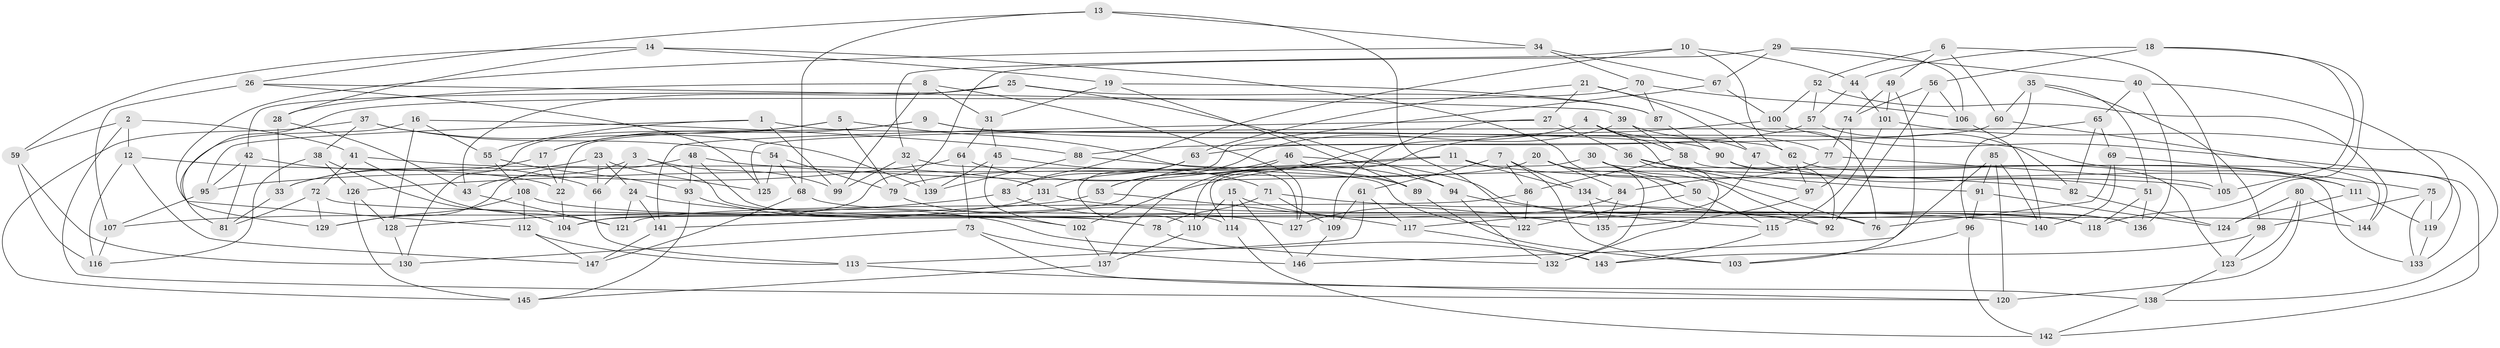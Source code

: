 // Generated by graph-tools (version 1.1) at 2025/37/03/09/25 02:37:53]
// undirected, 147 vertices, 294 edges
graph export_dot {
graph [start="1"]
  node [color=gray90,style=filled];
  1;
  2;
  3;
  4;
  5;
  6;
  7;
  8;
  9;
  10;
  11;
  12;
  13;
  14;
  15;
  16;
  17;
  18;
  19;
  20;
  21;
  22;
  23;
  24;
  25;
  26;
  27;
  28;
  29;
  30;
  31;
  32;
  33;
  34;
  35;
  36;
  37;
  38;
  39;
  40;
  41;
  42;
  43;
  44;
  45;
  46;
  47;
  48;
  49;
  50;
  51;
  52;
  53;
  54;
  55;
  56;
  57;
  58;
  59;
  60;
  61;
  62;
  63;
  64;
  65;
  66;
  67;
  68;
  69;
  70;
  71;
  72;
  73;
  74;
  75;
  76;
  77;
  78;
  79;
  80;
  81;
  82;
  83;
  84;
  85;
  86;
  87;
  88;
  89;
  90;
  91;
  92;
  93;
  94;
  95;
  96;
  97;
  98;
  99;
  100;
  101;
  102;
  103;
  104;
  105;
  106;
  107;
  108;
  109;
  110;
  111;
  112;
  113;
  114;
  115;
  116;
  117;
  118;
  119;
  120;
  121;
  122;
  123;
  124;
  125;
  126;
  127;
  128;
  129;
  130;
  131;
  132;
  133;
  134;
  135;
  136;
  137;
  138;
  139;
  140;
  141;
  142;
  143;
  144;
  145;
  146;
  147;
  1 -- 99;
  1 -- 55;
  1 -- 90;
  1 -- 95;
  2 -- 12;
  2 -- 41;
  2 -- 120;
  2 -- 59;
  3 -- 78;
  3 -- 43;
  3 -- 99;
  3 -- 66;
  4 -- 53;
  4 -- 58;
  4 -- 47;
  4 -- 76;
  5 -- 130;
  5 -- 17;
  5 -- 79;
  5 -- 127;
  6 -- 52;
  6 -- 49;
  6 -- 105;
  6 -- 60;
  7 -- 61;
  7 -- 103;
  7 -- 134;
  7 -- 86;
  8 -- 31;
  8 -- 99;
  8 -- 28;
  8 -- 127;
  9 -- 62;
  9 -- 17;
  9 -- 22;
  9 -- 111;
  10 -- 44;
  10 -- 83;
  10 -- 62;
  10 -- 32;
  11 -- 134;
  11 -- 105;
  11 -- 102;
  11 -- 126;
  12 -- 147;
  12 -- 22;
  12 -- 116;
  13 -- 34;
  13 -- 122;
  13 -- 26;
  13 -- 68;
  14 -- 19;
  14 -- 50;
  14 -- 28;
  14 -- 59;
  15 -- 110;
  15 -- 114;
  15 -- 146;
  15 -- 135;
  16 -- 88;
  16 -- 128;
  16 -- 81;
  16 -- 55;
  17 -- 22;
  17 -- 33;
  18 -- 105;
  18 -- 56;
  18 -- 118;
  18 -- 44;
  19 -- 89;
  19 -- 31;
  19 -- 87;
  20 -- 136;
  20 -- 132;
  20 -- 84;
  20 -- 79;
  21 -- 76;
  21 -- 27;
  21 -- 47;
  21 -- 63;
  22 -- 104;
  23 -- 33;
  23 -- 24;
  23 -- 125;
  23 -- 66;
  24 -- 143;
  24 -- 121;
  24 -- 141;
  25 -- 94;
  25 -- 42;
  25 -- 43;
  25 -- 87;
  26 -- 107;
  26 -- 125;
  26 -- 39;
  27 -- 141;
  27 -- 109;
  27 -- 36;
  28 -- 33;
  28 -- 43;
  29 -- 67;
  29 -- 104;
  29 -- 106;
  29 -- 40;
  30 -- 133;
  30 -- 50;
  30 -- 92;
  30 -- 114;
  31 -- 64;
  31 -- 45;
  32 -- 122;
  32 -- 139;
  32 -- 99;
  33 -- 81;
  34 -- 70;
  34 -- 112;
  34 -- 67;
  35 -- 51;
  35 -- 96;
  35 -- 98;
  35 -- 60;
  36 -- 97;
  36 -- 132;
  36 -- 91;
  37 -- 145;
  37 -- 54;
  37 -- 38;
  37 -- 139;
  38 -- 116;
  38 -- 104;
  38 -- 126;
  39 -- 58;
  39 -- 77;
  39 -- 137;
  40 -- 136;
  40 -- 119;
  40 -- 65;
  41 -- 72;
  41 -- 121;
  41 -- 131;
  42 -- 81;
  42 -- 66;
  42 -- 95;
  43 -- 121;
  44 -- 101;
  44 -- 57;
  45 -- 139;
  45 -- 71;
  45 -- 102;
  46 -- 53;
  46 -- 104;
  46 -- 118;
  46 -- 89;
  47 -- 51;
  47 -- 117;
  48 -- 93;
  48 -- 78;
  48 -- 82;
  48 -- 129;
  49 -- 101;
  49 -- 74;
  49 -- 103;
  50 -- 122;
  50 -- 115;
  51 -- 136;
  51 -- 118;
  52 -- 57;
  52 -- 144;
  52 -- 100;
  53 -- 107;
  53 -- 117;
  54 -- 79;
  54 -- 125;
  54 -- 68;
  55 -- 93;
  55 -- 108;
  56 -- 92;
  56 -- 106;
  56 -- 74;
  57 -- 82;
  57 -- 63;
  58 -- 133;
  58 -- 86;
  59 -- 116;
  59 -- 130;
  60 -- 88;
  60 -- 144;
  61 -- 117;
  61 -- 109;
  61 -- 113;
  62 -- 97;
  62 -- 123;
  63 -- 83;
  63 -- 131;
  64 -- 89;
  64 -- 95;
  64 -- 73;
  65 -- 69;
  65 -- 82;
  65 -- 125;
  66 -- 113;
  67 -- 100;
  67 -- 110;
  68 -- 147;
  68 -- 76;
  69 -- 140;
  69 -- 76;
  69 -- 75;
  70 -- 106;
  70 -- 87;
  70 -- 129;
  71 -- 109;
  71 -- 92;
  71 -- 78;
  72 -- 144;
  72 -- 81;
  72 -- 129;
  73 -- 130;
  73 -- 138;
  73 -- 146;
  74 -- 97;
  74 -- 77;
  75 -- 119;
  75 -- 133;
  75 -- 98;
  77 -- 105;
  77 -- 84;
  78 -- 132;
  79 -- 114;
  80 -- 124;
  80 -- 144;
  80 -- 120;
  80 -- 123;
  82 -- 124;
  83 -- 128;
  83 -- 127;
  84 -- 127;
  84 -- 135;
  85 -- 120;
  85 -- 140;
  85 -- 91;
  85 -- 146;
  86 -- 121;
  86 -- 122;
  87 -- 90;
  88 -- 94;
  88 -- 139;
  89 -- 103;
  90 -- 111;
  90 -- 92;
  91 -- 124;
  91 -- 96;
  93 -- 102;
  93 -- 145;
  94 -- 115;
  94 -- 132;
  95 -- 107;
  96 -- 103;
  96 -- 142;
  97 -- 135;
  98 -- 143;
  98 -- 123;
  100 -- 110;
  100 -- 142;
  101 -- 115;
  101 -- 138;
  102 -- 137;
  106 -- 140;
  107 -- 116;
  108 -- 112;
  108 -- 129;
  108 -- 118;
  109 -- 146;
  110 -- 137;
  111 -- 124;
  111 -- 119;
  112 -- 147;
  112 -- 113;
  113 -- 120;
  114 -- 142;
  115 -- 143;
  117 -- 143;
  119 -- 133;
  123 -- 138;
  126 -- 145;
  126 -- 128;
  128 -- 130;
  131 -- 140;
  131 -- 141;
  134 -- 135;
  134 -- 136;
  137 -- 145;
  138 -- 142;
  141 -- 147;
}
